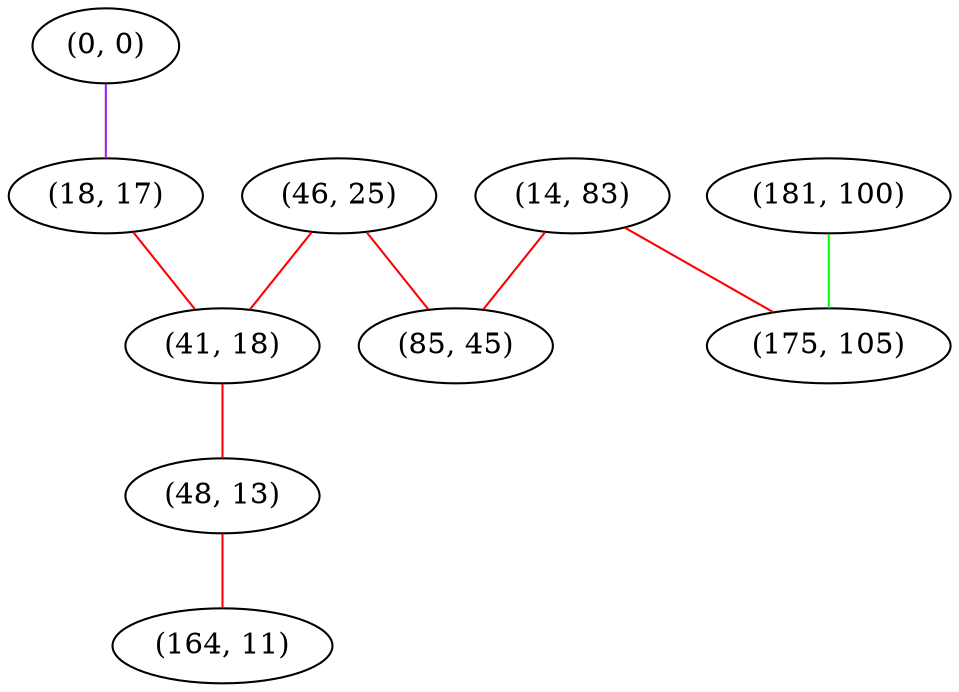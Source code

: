graph "" {
"(0, 0)";
"(14, 83)";
"(46, 25)";
"(18, 17)";
"(181, 100)";
"(175, 105)";
"(41, 18)";
"(48, 13)";
"(85, 45)";
"(164, 11)";
"(0, 0)" -- "(18, 17)"  [color=purple, key=0, weight=4];
"(14, 83)" -- "(85, 45)"  [color=red, key=0, weight=1];
"(14, 83)" -- "(175, 105)"  [color=red, key=0, weight=1];
"(46, 25)" -- "(41, 18)"  [color=red, key=0, weight=1];
"(46, 25)" -- "(85, 45)"  [color=red, key=0, weight=1];
"(18, 17)" -- "(41, 18)"  [color=red, key=0, weight=1];
"(181, 100)" -- "(175, 105)"  [color=green, key=0, weight=2];
"(41, 18)" -- "(48, 13)"  [color=red, key=0, weight=1];
"(48, 13)" -- "(164, 11)"  [color=red, key=0, weight=1];
}
